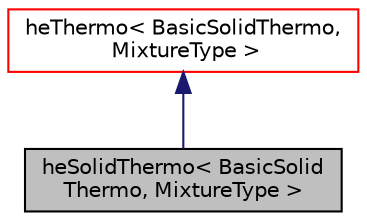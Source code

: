 digraph "heSolidThermo&lt; BasicSolidThermo, MixtureType &gt;"
{
  bgcolor="transparent";
  edge [fontname="Helvetica",fontsize="10",labelfontname="Helvetica",labelfontsize="10"];
  node [fontname="Helvetica",fontsize="10",shape=record];
  Node1 [label="heSolidThermo\< BasicSolid\lThermo, MixtureType \>",height=0.2,width=0.4,color="black", fillcolor="grey75", style="filled", fontcolor="black"];
  Node2 -> Node1 [dir="back",color="midnightblue",fontsize="10",style="solid",fontname="Helvetica"];
  Node2 [label="heThermo\< BasicSolidThermo,\l MixtureType \>",height=0.2,width=0.4,color="red",URL="$a01007.html"];
}
